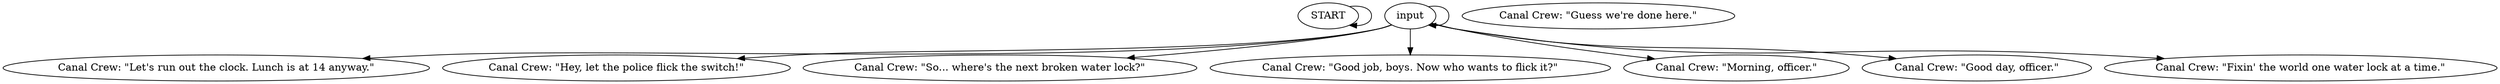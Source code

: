 # CANAL / WORKER barks
# Barks for workers loitering by the canal after fixing the water lock.
# ==================================================
digraph G {
	  0 [label="START"];
	  1 [label="input"];
	  2 [label="Canal Crew: \"Let's run out the clock. Lunch is at 14 anyway.\""];
	  3 [label="Canal Crew: \"Hey, let the police flick the switch!\""];
	  4 [label="Canal Crew: \"So... where's the next broken water lock?\""];
	  5 [label="Canal Crew: \"Good job, boys. Now who wants to flick it?\""];
	  6 [label="Canal Crew: \"Morning, officer.\""];
	  7 [label="Canal Crew: \"Guess we're done here.\""];
	  8 [label="Canal Crew: \"Good day, officer.\""];
	  9 [label="Canal Crew: \"Fixin' the world one water lock at a time.\""];
	  0 -> 0
	  1 -> 1
	  1 -> 2
	  1 -> 3
	  1 -> 4
	  1 -> 5
	  1 -> 6
	  1 -> 8
	  1 -> 9
}

